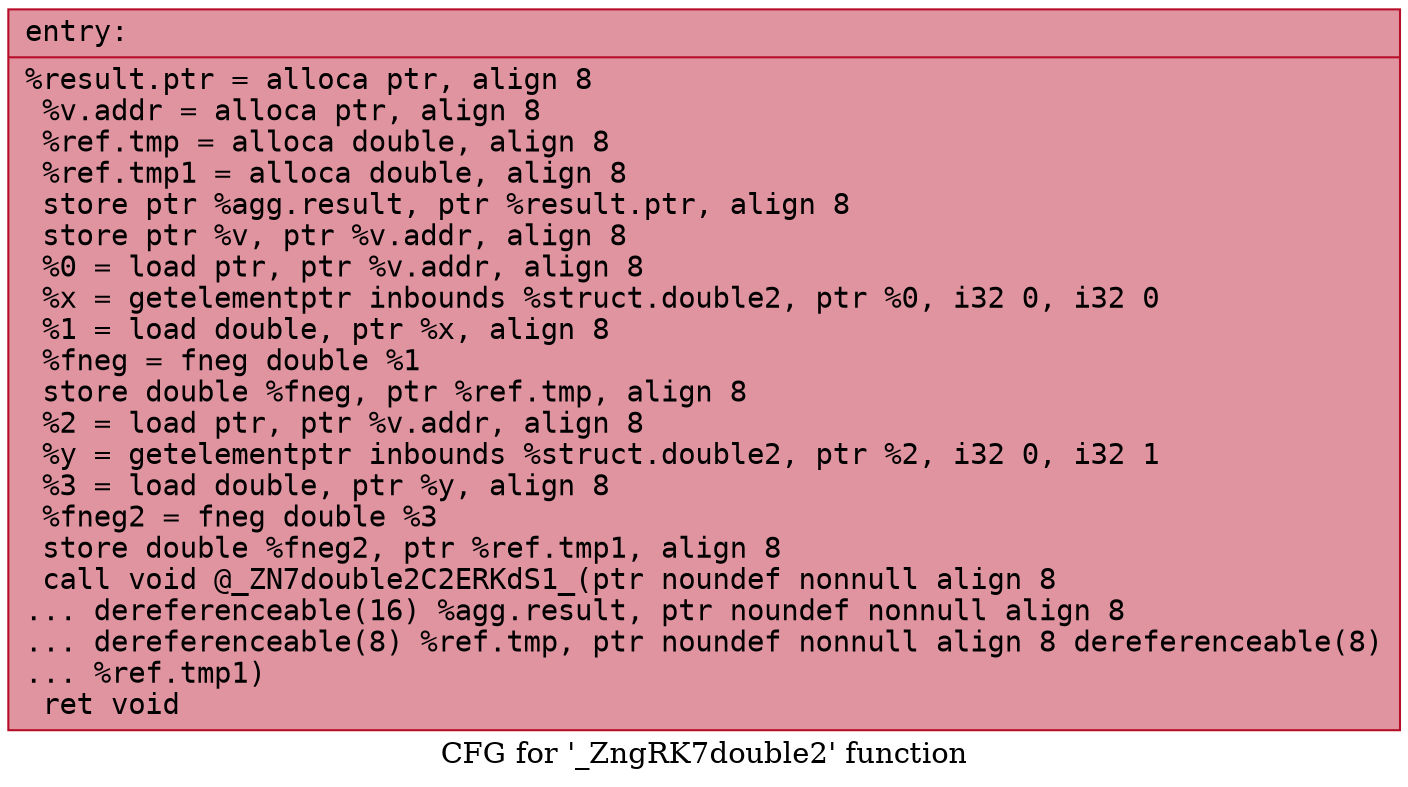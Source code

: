 digraph "CFG for '_ZngRK7double2' function" {
	label="CFG for '_ZngRK7double2' function";

	Node0x5618698f2a70 [shape=record,color="#b70d28ff", style=filled, fillcolor="#b70d2870" fontname="Courier",label="{entry:\l|  %result.ptr = alloca ptr, align 8\l  %v.addr = alloca ptr, align 8\l  %ref.tmp = alloca double, align 8\l  %ref.tmp1 = alloca double, align 8\l  store ptr %agg.result, ptr %result.ptr, align 8\l  store ptr %v, ptr %v.addr, align 8\l  %0 = load ptr, ptr %v.addr, align 8\l  %x = getelementptr inbounds %struct.double2, ptr %0, i32 0, i32 0\l  %1 = load double, ptr %x, align 8\l  %fneg = fneg double %1\l  store double %fneg, ptr %ref.tmp, align 8\l  %2 = load ptr, ptr %v.addr, align 8\l  %y = getelementptr inbounds %struct.double2, ptr %2, i32 0, i32 1\l  %3 = load double, ptr %y, align 8\l  %fneg2 = fneg double %3\l  store double %fneg2, ptr %ref.tmp1, align 8\l  call void @_ZN7double2C2ERKdS1_(ptr noundef nonnull align 8\l... dereferenceable(16) %agg.result, ptr noundef nonnull align 8\l... dereferenceable(8) %ref.tmp, ptr noundef nonnull align 8 dereferenceable(8)\l... %ref.tmp1)\l  ret void\l}"];
}
